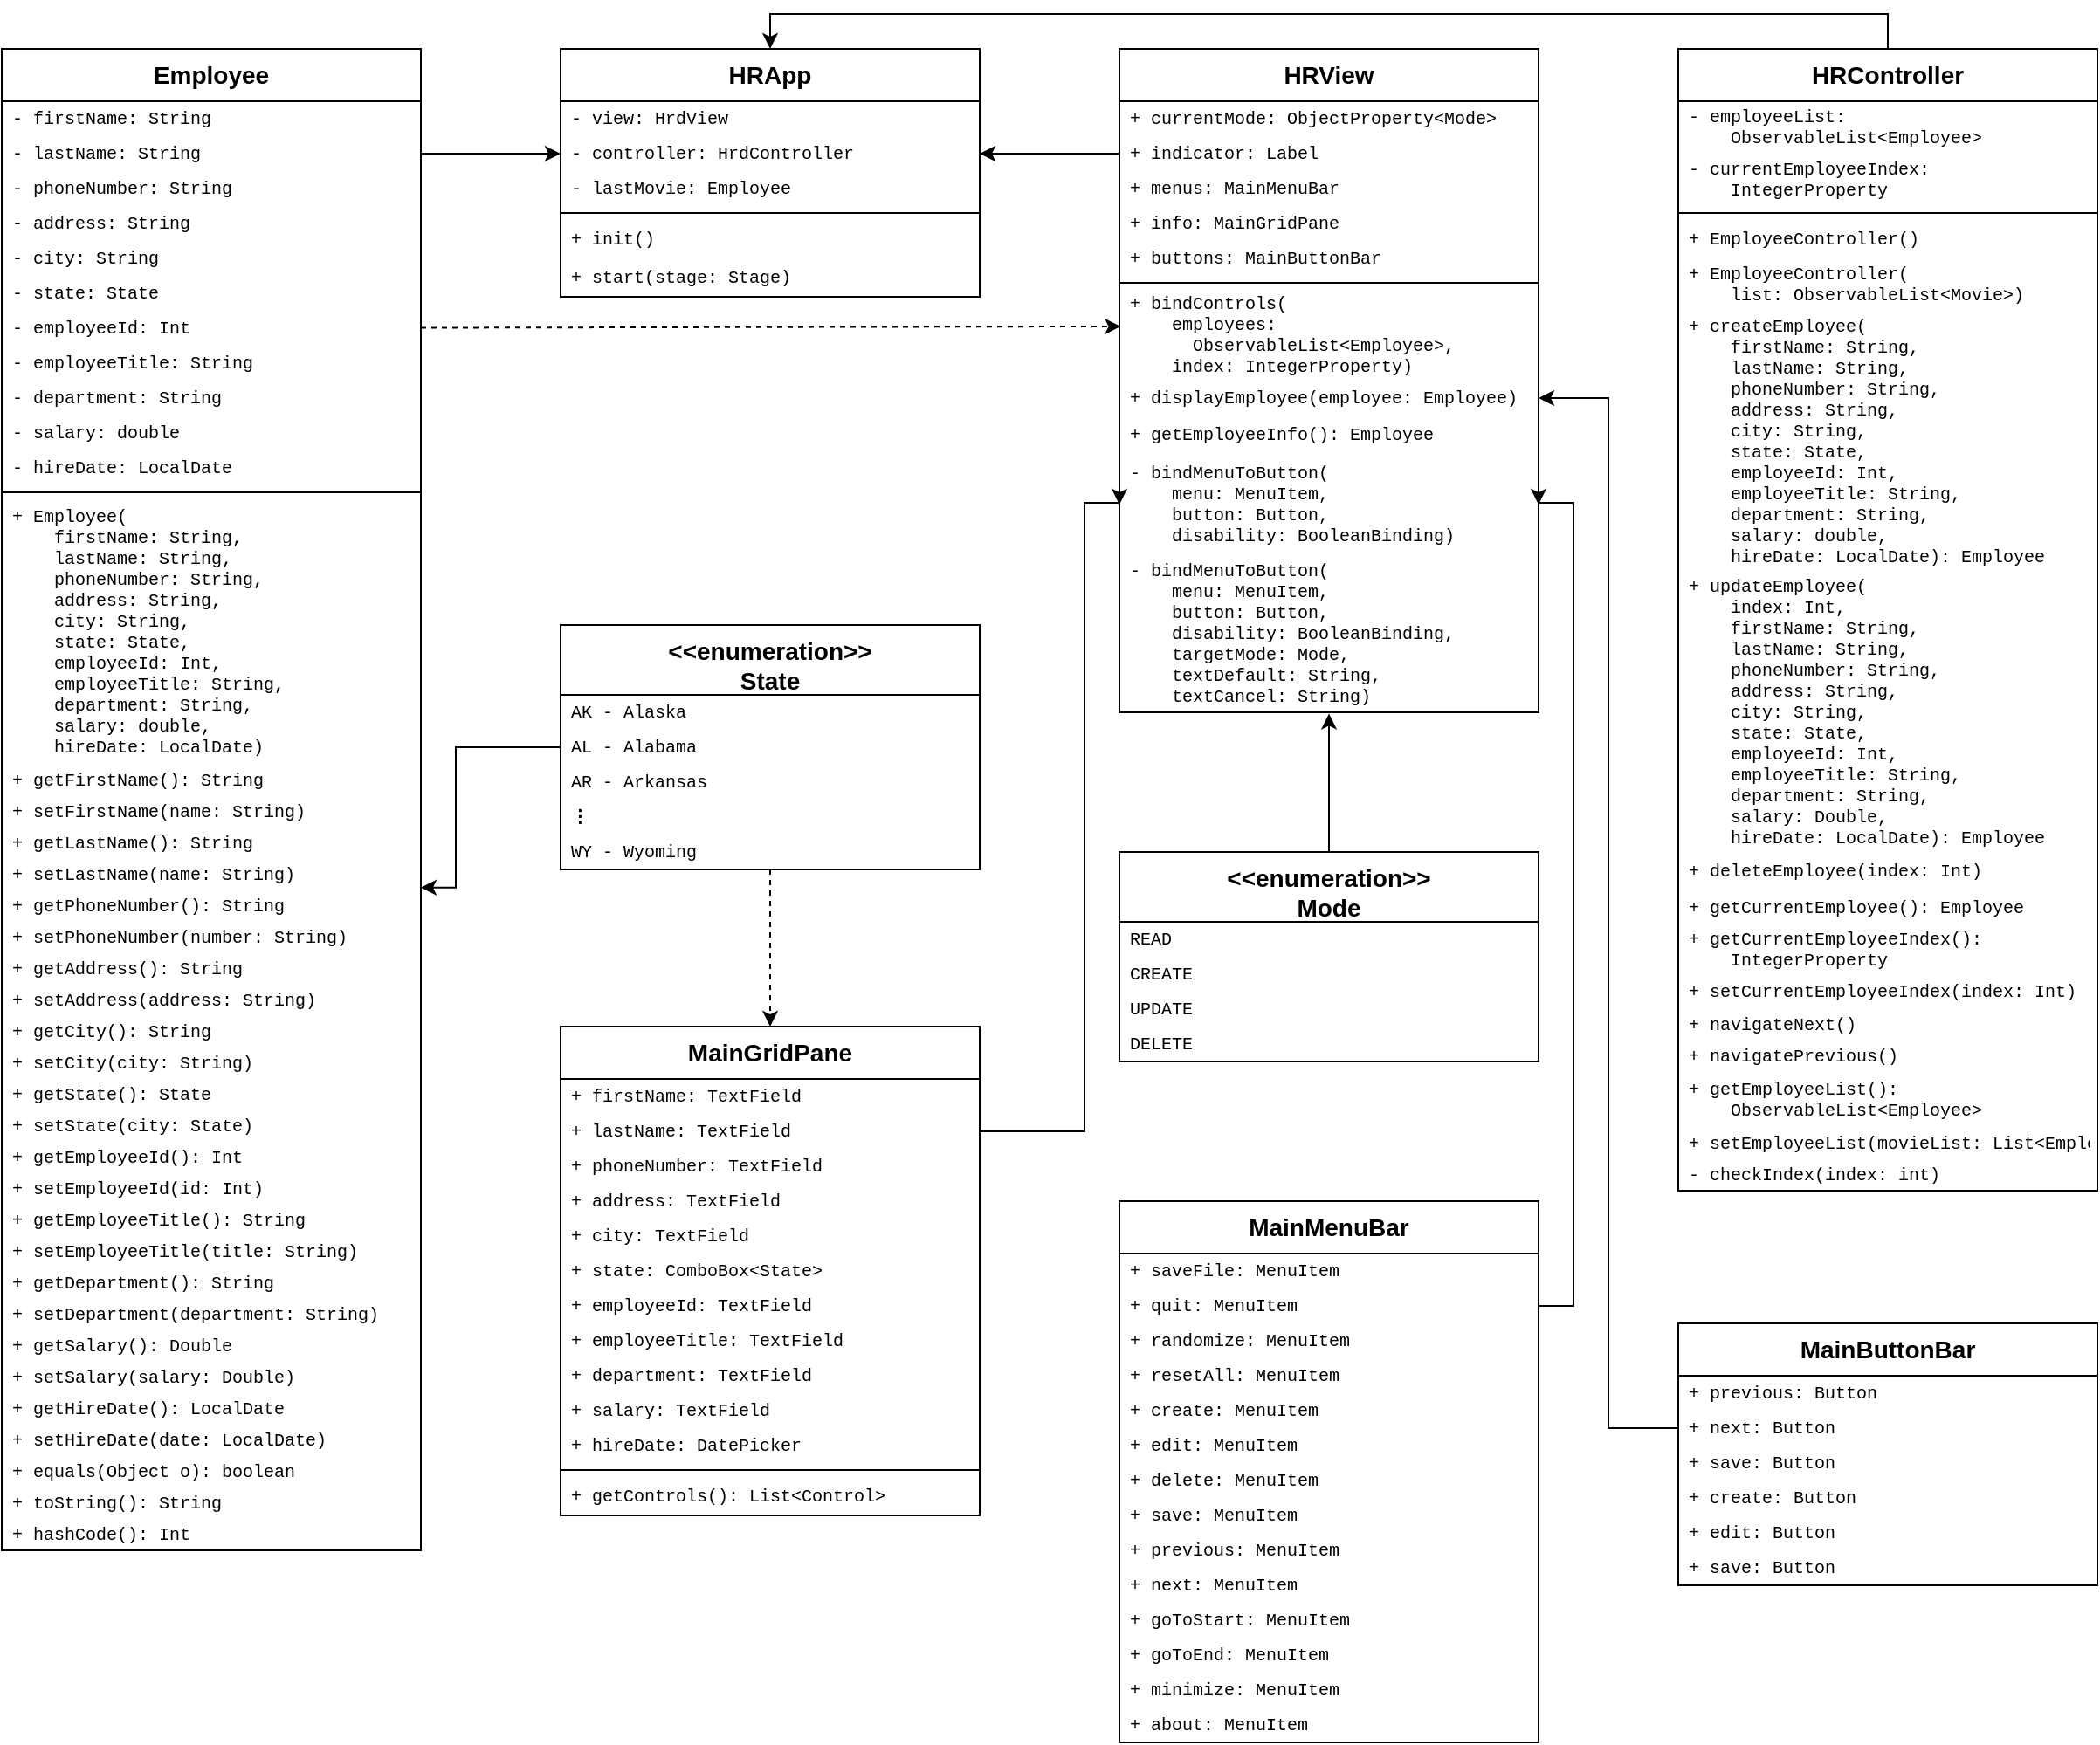 <mxfile version="24.2.5" type="device">
  <diagram id="C5RBs43oDa-KdzZeNtuy" name="Page-1">
    <mxGraphModel dx="1588" dy="2256" grid="1" gridSize="10" guides="1" tooltips="1" connect="1" arrows="1" fold="1" page="1" pageScale="1" pageWidth="1280" pageHeight="1070" math="0" shadow="0">
      <root>
        <mxCell id="WIyWlLk6GJQsqaUBKTNV-0" />
        <mxCell id="WIyWlLk6GJQsqaUBKTNV-1" parent="WIyWlLk6GJQsqaUBKTNV-0" />
        <mxCell id="oAeWeOyywlavheIQp_EQ-43" value="Employee" style="swimlane;fontStyle=1;align=center;verticalAlign=top;childLayout=stackLayout;horizontal=1;startSize=30;horizontalStack=0;resizeParent=1;resizeParentMax=0;resizeLast=0;collapsible=0;marginBottom=0;whiteSpace=wrap;html=1;fontSize=14;" parent="WIyWlLk6GJQsqaUBKTNV-1" vertex="1">
          <mxGeometry x="40" y="60" width="240" height="860" as="geometry" />
        </mxCell>
        <mxCell id="oAeWeOyywlavheIQp_EQ-44" value="- firstName: String" style="text;strokeColor=none;fillColor=none;align=left;verticalAlign=middle;spacingLeft=4;spacingRight=4;overflow=hidden;rotatable=0;points=[[0,0.5],[1,0.5]];portConstraint=eastwest;whiteSpace=wrap;html=1;fontSize=10;fontFamily=Courier New;" parent="oAeWeOyywlavheIQp_EQ-43" vertex="1">
          <mxGeometry y="30" width="240" height="20" as="geometry" />
        </mxCell>
        <mxCell id="rgos0depHT-uJ3BXyTeP-0" value="- lastName: String" style="text;strokeColor=none;fillColor=none;align=left;verticalAlign=middle;spacingLeft=4;spacingRight=4;overflow=hidden;rotatable=0;points=[[0,0.5],[1,0.5]];portConstraint=eastwest;whiteSpace=wrap;html=1;fontSize=10;fontFamily=Courier New;" parent="oAeWeOyywlavheIQp_EQ-43" vertex="1">
          <mxGeometry y="50" width="240" height="20" as="geometry" />
        </mxCell>
        <mxCell id="rgos0depHT-uJ3BXyTeP-2" value="- phoneNumber: String" style="text;strokeColor=none;fillColor=none;align=left;verticalAlign=middle;spacingLeft=4;spacingRight=4;overflow=hidden;rotatable=0;points=[[0,0.5],[1,0.5]];portConstraint=eastwest;whiteSpace=wrap;html=1;fontSize=10;fontFamily=Courier New;" parent="oAeWeOyywlavheIQp_EQ-43" vertex="1">
          <mxGeometry y="70" width="240" height="20" as="geometry" />
        </mxCell>
        <mxCell id="rgos0depHT-uJ3BXyTeP-3" value="- address: String" style="text;strokeColor=none;fillColor=none;align=left;verticalAlign=middle;spacingLeft=4;spacingRight=4;overflow=hidden;rotatable=0;points=[[0,0.5],[1,0.5]];portConstraint=eastwest;whiteSpace=wrap;html=1;fontSize=10;fontFamily=Courier New;" parent="oAeWeOyywlavheIQp_EQ-43" vertex="1">
          <mxGeometry y="90" width="240" height="20" as="geometry" />
        </mxCell>
        <mxCell id="rgos0depHT-uJ3BXyTeP-1" value="- city: String" style="text;strokeColor=none;fillColor=none;align=left;verticalAlign=middle;spacingLeft=4;spacingRight=4;overflow=hidden;rotatable=0;points=[[0,0.5],[1,0.5]];portConstraint=eastwest;whiteSpace=wrap;html=1;fontSize=10;fontFamily=Courier New;" parent="oAeWeOyywlavheIQp_EQ-43" vertex="1">
          <mxGeometry y="110" width="240" height="20" as="geometry" />
        </mxCell>
        <mxCell id="9212bw_EbjLoRZrMJDlf-0" value="- state: State" style="text;strokeColor=none;fillColor=none;align=left;verticalAlign=middle;spacingLeft=4;spacingRight=4;overflow=hidden;rotatable=0;points=[[0,0.5],[1,0.5]];portConstraint=eastwest;whiteSpace=wrap;html=1;fontSize=10;fontFamily=Courier New;" parent="oAeWeOyywlavheIQp_EQ-43" vertex="1">
          <mxGeometry y="130" width="240" height="20" as="geometry" />
        </mxCell>
        <mxCell id="9212bw_EbjLoRZrMJDlf-1" value="- employeeId: Int" style="text;strokeColor=none;fillColor=none;align=left;verticalAlign=middle;spacingLeft=4;spacingRight=4;overflow=hidden;rotatable=0;points=[[0,0.5],[1,0.5]];portConstraint=eastwest;whiteSpace=wrap;html=1;fontSize=10;fontFamily=Courier New;" parent="oAeWeOyywlavheIQp_EQ-43" vertex="1">
          <mxGeometry y="150" width="240" height="20" as="geometry" />
        </mxCell>
        <mxCell id="9212bw_EbjLoRZrMJDlf-3" value="- employeeTitle: String" style="text;strokeColor=none;fillColor=none;align=left;verticalAlign=middle;spacingLeft=4;spacingRight=4;overflow=hidden;rotatable=0;points=[[0,0.5],[1,0.5]];portConstraint=eastwest;whiteSpace=wrap;html=1;fontSize=10;fontFamily=Courier New;" parent="oAeWeOyywlavheIQp_EQ-43" vertex="1">
          <mxGeometry y="170" width="240" height="20" as="geometry" />
        </mxCell>
        <mxCell id="9212bw_EbjLoRZrMJDlf-2" value="- department: String" style="text;strokeColor=none;fillColor=none;align=left;verticalAlign=middle;spacingLeft=4;spacingRight=4;overflow=hidden;rotatable=0;points=[[0,0.5],[1,0.5]];portConstraint=eastwest;whiteSpace=wrap;html=1;fontSize=10;fontFamily=Courier New;" parent="oAeWeOyywlavheIQp_EQ-43" vertex="1">
          <mxGeometry y="190" width="240" height="20" as="geometry" />
        </mxCell>
        <mxCell id="9212bw_EbjLoRZrMJDlf-4" value="- salary: double" style="text;strokeColor=none;fillColor=none;align=left;verticalAlign=middle;spacingLeft=4;spacingRight=4;overflow=hidden;rotatable=0;points=[[0,0.5],[1,0.5]];portConstraint=eastwest;whiteSpace=wrap;html=1;fontSize=10;fontFamily=Courier New;" parent="oAeWeOyywlavheIQp_EQ-43" vertex="1">
          <mxGeometry y="210" width="240" height="20" as="geometry" />
        </mxCell>
        <mxCell id="9212bw_EbjLoRZrMJDlf-5" value="- hireDate: LocalDate" style="text;strokeColor=none;fillColor=none;align=left;verticalAlign=middle;spacingLeft=4;spacingRight=4;overflow=hidden;rotatable=0;points=[[0,0.5],[1,0.5]];portConstraint=eastwest;whiteSpace=wrap;html=1;fontSize=10;fontFamily=Courier New;" parent="oAeWeOyywlavheIQp_EQ-43" vertex="1">
          <mxGeometry y="230" width="240" height="20" as="geometry" />
        </mxCell>
        <mxCell id="oAeWeOyywlavheIQp_EQ-49" value="" style="line;strokeWidth=1;fillColor=none;align=left;verticalAlign=middle;spacingTop=-1;spacingLeft=3;spacingRight=3;rotatable=0;labelPosition=right;points=[];portConstraint=eastwest;strokeColor=inherit;fontSize=10;fontFamily=Courier New;" parent="oAeWeOyywlavheIQp_EQ-43" vertex="1">
          <mxGeometry y="250" width="240" height="8" as="geometry" />
        </mxCell>
        <mxCell id="oAeWeOyywlavheIQp_EQ-51" value="+ Employee(&lt;div&gt;&amp;nbsp; &amp;nbsp; firstName: String,&lt;/div&gt;&lt;div&gt;&amp;nbsp; &amp;nbsp; lastName: String,&lt;/div&gt;&lt;div&gt;&amp;nbsp; &amp;nbsp; phoneNumber: String,&lt;/div&gt;&lt;div&gt;&amp;nbsp; &amp;nbsp; address: String,&lt;/div&gt;&lt;div&gt;&amp;nbsp; &amp;nbsp; city: String,&lt;/div&gt;&lt;div&gt;&amp;nbsp; &amp;nbsp; state: State,&lt;/div&gt;&lt;div&gt;&amp;nbsp; &amp;nbsp; employeeId: Int,&lt;/div&gt;&lt;div&gt;&amp;nbsp; &amp;nbsp; employeeTitle: String,&lt;/div&gt;&lt;div&gt;&amp;nbsp; &amp;nbsp; department: String,&lt;/div&gt;&lt;div&gt;&amp;nbsp; &amp;nbsp; salary: double,&lt;/div&gt;&lt;div&gt;&amp;nbsp; &amp;nbsp; hireDate: LocalDate)&lt;/div&gt;" style="text;strokeColor=none;fillColor=none;align=left;verticalAlign=middle;spacingLeft=4;spacingRight=4;overflow=hidden;rotatable=0;points=[[0,0.5],[1,0.5]];portConstraint=eastwest;whiteSpace=wrap;html=1;fontSize=10;fontFamily=Courier New;" parent="oAeWeOyywlavheIQp_EQ-43" vertex="1">
          <mxGeometry y="258" width="240" height="152" as="geometry" />
        </mxCell>
        <mxCell id="bbliB93K8uDW3tGXe22l-0" value="+&amp;nbsp;getFirstName(&lt;span style=&quot;background-color: initial; font-size: 10px;&quot;&gt;): String&lt;/span&gt;" style="text;strokeColor=none;fillColor=none;align=left;verticalAlign=middle;spacingLeft=4;spacingRight=4;overflow=hidden;rotatable=0;points=[[0,0.5],[1,0.5]];portConstraint=eastwest;whiteSpace=wrap;html=1;fontSize=10;fontFamily=Courier New;" parent="oAeWeOyywlavheIQp_EQ-43" vertex="1">
          <mxGeometry y="410" width="240" height="18" as="geometry" />
        </mxCell>
        <mxCell id="oAeWeOyywlavheIQp_EQ-54" value="+&amp;nbsp;setFirstName(name: String&lt;span style=&quot;background-color: initial; font-size: 10px;&quot;&gt;)&lt;/span&gt;" style="text;strokeColor=none;fillColor=none;align=left;verticalAlign=middle;spacingLeft=4;spacingRight=4;overflow=hidden;rotatable=0;points=[[0,0.5],[1,0.5]];portConstraint=eastwest;whiteSpace=wrap;html=1;fontSize=10;fontFamily=Courier New;" parent="oAeWeOyywlavheIQp_EQ-43" vertex="1">
          <mxGeometry y="428" width="240" height="18" as="geometry" />
        </mxCell>
        <mxCell id="bbliB93K8uDW3tGXe22l-1" value="+ getLastName(&lt;span style=&quot;background-color: initial; font-size: 10px;&quot;&gt;): String&lt;/span&gt;" style="text;strokeColor=none;fillColor=none;align=left;verticalAlign=middle;spacingLeft=4;spacingRight=4;overflow=hidden;rotatable=0;points=[[0,0.5],[1,0.5]];portConstraint=eastwest;whiteSpace=wrap;html=1;fontSize=10;fontFamily=Courier New;" parent="oAeWeOyywlavheIQp_EQ-43" vertex="1">
          <mxGeometry y="446" width="240" height="18" as="geometry" />
        </mxCell>
        <mxCell id="oAeWeOyywlavheIQp_EQ-55" value="+&amp;nbsp;setLastName(name: String)" style="text;strokeColor=none;fillColor=none;align=left;verticalAlign=middle;spacingLeft=4;spacingRight=4;overflow=hidden;rotatable=0;points=[[0,0.5],[1,0.5]];portConstraint=eastwest;whiteSpace=wrap;html=1;fontSize=10;fontFamily=Courier New;" parent="oAeWeOyywlavheIQp_EQ-43" vertex="1">
          <mxGeometry y="464" width="240" height="18" as="geometry" />
        </mxCell>
        <mxCell id="bbliB93K8uDW3tGXe22l-2" value="+ getPhoneNumber(&lt;span style=&quot;background-color: initial; font-size: 10px;&quot;&gt;): String&lt;/span&gt;" style="text;strokeColor=none;fillColor=none;align=left;verticalAlign=middle;spacingLeft=4;spacingRight=4;overflow=hidden;rotatable=0;points=[[0,0.5],[1,0.5]];portConstraint=eastwest;whiteSpace=wrap;html=1;fontSize=10;fontFamily=Courier New;" parent="oAeWeOyywlavheIQp_EQ-43" vertex="1">
          <mxGeometry y="482" width="240" height="18" as="geometry" />
        </mxCell>
        <mxCell id="oAeWeOyywlavheIQp_EQ-56" value="+&amp;nbsp;setPhoneNumber(number: String)" style="text;strokeColor=none;fillColor=none;align=left;verticalAlign=middle;spacingLeft=4;spacingRight=4;overflow=hidden;rotatable=0;points=[[0,0.5],[1,0.5]];portConstraint=eastwest;whiteSpace=wrap;html=1;fontSize=10;fontFamily=Courier New;" parent="oAeWeOyywlavheIQp_EQ-43" vertex="1">
          <mxGeometry y="500" width="240" height="18" as="geometry" />
        </mxCell>
        <mxCell id="bbliB93K8uDW3tGXe22l-3" value="+&amp;nbsp;getAddress(&lt;span style=&quot;background-color: initial; font-size: 10px;&quot;&gt;): String&lt;/span&gt;" style="text;strokeColor=none;fillColor=none;align=left;verticalAlign=middle;spacingLeft=4;spacingRight=4;overflow=hidden;rotatable=0;points=[[0,0.5],[1,0.5]];portConstraint=eastwest;whiteSpace=wrap;html=1;fontSize=10;fontFamily=Courier New;" parent="oAeWeOyywlavheIQp_EQ-43" vertex="1">
          <mxGeometry y="518" width="240" height="18" as="geometry" />
        </mxCell>
        <mxCell id="rgos0depHT-uJ3BXyTeP-5" value="+&amp;nbsp;setAddress(address: String)" style="text;strokeColor=none;fillColor=none;align=left;verticalAlign=middle;spacingLeft=4;spacingRight=4;overflow=hidden;rotatable=0;points=[[0,0.5],[1,0.5]];portConstraint=eastwest;whiteSpace=wrap;html=1;fontSize=10;fontFamily=Courier New;" parent="oAeWeOyywlavheIQp_EQ-43" vertex="1">
          <mxGeometry y="536" width="240" height="18" as="geometry" />
        </mxCell>
        <mxCell id="bbliB93K8uDW3tGXe22l-4" value="+ getCity(&lt;span style=&quot;background-color: initial; font-size: 10px;&quot;&gt;): String&lt;/span&gt;" style="text;strokeColor=none;fillColor=none;align=left;verticalAlign=middle;spacingLeft=4;spacingRight=4;overflow=hidden;rotatable=0;points=[[0,0.5],[1,0.5]];portConstraint=eastwest;whiteSpace=wrap;html=1;fontSize=10;fontFamily=Courier New;" parent="oAeWeOyywlavheIQp_EQ-43" vertex="1">
          <mxGeometry y="554" width="240" height="18" as="geometry" />
        </mxCell>
        <mxCell id="rgos0depHT-uJ3BXyTeP-4" value="+&amp;nbsp;setCity(city: String)" style="text;strokeColor=none;fillColor=none;align=left;verticalAlign=middle;spacingLeft=4;spacingRight=4;overflow=hidden;rotatable=0;points=[[0,0.5],[1,0.5]];portConstraint=eastwest;whiteSpace=wrap;html=1;fontSize=10;fontFamily=Courier New;" parent="oAeWeOyywlavheIQp_EQ-43" vertex="1">
          <mxGeometry y="572" width="240" height="18" as="geometry" />
        </mxCell>
        <mxCell id="9212bw_EbjLoRZrMJDlf-6" value="+ getState(&lt;span style=&quot;background-color: initial; font-size: 10px;&quot;&gt;): State&lt;/span&gt;" style="text;strokeColor=none;fillColor=none;align=left;verticalAlign=middle;spacingLeft=4;spacingRight=4;overflow=hidden;rotatable=0;points=[[0,0.5],[1,0.5]];portConstraint=eastwest;whiteSpace=wrap;html=1;fontSize=10;fontFamily=Courier New;" parent="oAeWeOyywlavheIQp_EQ-43" vertex="1">
          <mxGeometry y="590" width="240" height="18" as="geometry" />
        </mxCell>
        <mxCell id="9212bw_EbjLoRZrMJDlf-7" value="+&amp;nbsp;setState(city: State)" style="text;strokeColor=none;fillColor=none;align=left;verticalAlign=middle;spacingLeft=4;spacingRight=4;overflow=hidden;rotatable=0;points=[[0,0.5],[1,0.5]];portConstraint=eastwest;whiteSpace=wrap;html=1;fontSize=10;fontFamily=Courier New;" parent="oAeWeOyywlavheIQp_EQ-43" vertex="1">
          <mxGeometry y="608" width="240" height="18" as="geometry" />
        </mxCell>
        <mxCell id="9212bw_EbjLoRZrMJDlf-8" value="+ getEmployeeId(&lt;span style=&quot;background-color: initial; font-size: 10px;&quot;&gt;): Int&lt;/span&gt;" style="text;strokeColor=none;fillColor=none;align=left;verticalAlign=middle;spacingLeft=4;spacingRight=4;overflow=hidden;rotatable=0;points=[[0,0.5],[1,0.5]];portConstraint=eastwest;whiteSpace=wrap;html=1;fontSize=10;fontFamily=Courier New;" parent="oAeWeOyywlavheIQp_EQ-43" vertex="1">
          <mxGeometry y="626" width="240" height="18" as="geometry" />
        </mxCell>
        <mxCell id="9212bw_EbjLoRZrMJDlf-9" value="+&amp;nbsp;setEmployeeId(id: Int)" style="text;strokeColor=none;fillColor=none;align=left;verticalAlign=middle;spacingLeft=4;spacingRight=4;overflow=hidden;rotatable=0;points=[[0,0.5],[1,0.5]];portConstraint=eastwest;whiteSpace=wrap;html=1;fontSize=10;fontFamily=Courier New;" parent="oAeWeOyywlavheIQp_EQ-43" vertex="1">
          <mxGeometry y="644" width="240" height="18" as="geometry" />
        </mxCell>
        <mxCell id="9212bw_EbjLoRZrMJDlf-10" value="+ getEmployeeTitle(&lt;span style=&quot;background-color: initial; font-size: 10px;&quot;&gt;): String&lt;/span&gt;" style="text;strokeColor=none;fillColor=none;align=left;verticalAlign=middle;spacingLeft=4;spacingRight=4;overflow=hidden;rotatable=0;points=[[0,0.5],[1,0.5]];portConstraint=eastwest;whiteSpace=wrap;html=1;fontSize=10;fontFamily=Courier New;" parent="oAeWeOyywlavheIQp_EQ-43" vertex="1">
          <mxGeometry y="662" width="240" height="18" as="geometry" />
        </mxCell>
        <mxCell id="9212bw_EbjLoRZrMJDlf-11" value="+&amp;nbsp;setEmployeeTitle(title: String)" style="text;strokeColor=none;fillColor=none;align=left;verticalAlign=middle;spacingLeft=4;spacingRight=4;overflow=hidden;rotatable=0;points=[[0,0.5],[1,0.5]];portConstraint=eastwest;whiteSpace=wrap;html=1;fontSize=10;fontFamily=Courier New;" parent="oAeWeOyywlavheIQp_EQ-43" vertex="1">
          <mxGeometry y="680" width="240" height="18" as="geometry" />
        </mxCell>
        <mxCell id="9212bw_EbjLoRZrMJDlf-12" value="+ getDepartment(&lt;span style=&quot;background-color: initial; font-size: 10px;&quot;&gt;): String&lt;/span&gt;" style="text;strokeColor=none;fillColor=none;align=left;verticalAlign=middle;spacingLeft=4;spacingRight=4;overflow=hidden;rotatable=0;points=[[0,0.5],[1,0.5]];portConstraint=eastwest;whiteSpace=wrap;html=1;fontSize=10;fontFamily=Courier New;" parent="oAeWeOyywlavheIQp_EQ-43" vertex="1">
          <mxGeometry y="698" width="240" height="18" as="geometry" />
        </mxCell>
        <mxCell id="9212bw_EbjLoRZrMJDlf-13" value="+&amp;nbsp;setDepartment(department: String)" style="text;strokeColor=none;fillColor=none;align=left;verticalAlign=middle;spacingLeft=4;spacingRight=4;overflow=hidden;rotatable=0;points=[[0,0.5],[1,0.5]];portConstraint=eastwest;whiteSpace=wrap;html=1;fontSize=10;fontFamily=Courier New;" parent="oAeWeOyywlavheIQp_EQ-43" vertex="1">
          <mxGeometry y="716" width="240" height="18" as="geometry" />
        </mxCell>
        <mxCell id="9212bw_EbjLoRZrMJDlf-14" value="+ getSalary(&lt;span style=&quot;background-color: initial; font-size: 10px;&quot;&gt;): Double&lt;/span&gt;" style="text;strokeColor=none;fillColor=none;align=left;verticalAlign=middle;spacingLeft=4;spacingRight=4;overflow=hidden;rotatable=0;points=[[0,0.5],[1,0.5]];portConstraint=eastwest;whiteSpace=wrap;html=1;fontSize=10;fontFamily=Courier New;" parent="oAeWeOyywlavheIQp_EQ-43" vertex="1">
          <mxGeometry y="734" width="240" height="18" as="geometry" />
        </mxCell>
        <mxCell id="9212bw_EbjLoRZrMJDlf-15" value="+&amp;nbsp;setSalary(salary: Double)" style="text;strokeColor=none;fillColor=none;align=left;verticalAlign=middle;spacingLeft=4;spacingRight=4;overflow=hidden;rotatable=0;points=[[0,0.5],[1,0.5]];portConstraint=eastwest;whiteSpace=wrap;html=1;fontSize=10;fontFamily=Courier New;" parent="oAeWeOyywlavheIQp_EQ-43" vertex="1">
          <mxGeometry y="752" width="240" height="18" as="geometry" />
        </mxCell>
        <mxCell id="9212bw_EbjLoRZrMJDlf-16" value="+ getHireDate(&lt;span style=&quot;background-color: initial; font-size: 10px;&quot;&gt;): LocalDate&lt;/span&gt;" style="text;strokeColor=none;fillColor=none;align=left;verticalAlign=middle;spacingLeft=4;spacingRight=4;overflow=hidden;rotatable=0;points=[[0,0.5],[1,0.5]];portConstraint=eastwest;whiteSpace=wrap;html=1;fontSize=10;fontFamily=Courier New;" parent="oAeWeOyywlavheIQp_EQ-43" vertex="1">
          <mxGeometry y="770" width="240" height="18" as="geometry" />
        </mxCell>
        <mxCell id="9212bw_EbjLoRZrMJDlf-17" value="+&amp;nbsp;setHireDate(date: LocalDate)" style="text;strokeColor=none;fillColor=none;align=left;verticalAlign=middle;spacingLeft=4;spacingRight=4;overflow=hidden;rotatable=0;points=[[0,0.5],[1,0.5]];portConstraint=eastwest;whiteSpace=wrap;html=1;fontSize=10;fontFamily=Courier New;" parent="oAeWeOyywlavheIQp_EQ-43" vertex="1">
          <mxGeometry y="788" width="240" height="18" as="geometry" />
        </mxCell>
        <mxCell id="bbliB93K8uDW3tGXe22l-5" value="+&amp;nbsp;equals(Object o&lt;span style=&quot;background-color: initial; font-size: 10px;&quot;&gt;): boolean&lt;/span&gt;" style="text;strokeColor=none;fillColor=none;align=left;verticalAlign=middle;spacingLeft=4;spacingRight=4;overflow=hidden;rotatable=0;points=[[0,0.5],[1,0.5]];portConstraint=eastwest;whiteSpace=wrap;html=1;fontSize=10;fontFamily=Courier New;" parent="oAeWeOyywlavheIQp_EQ-43" vertex="1">
          <mxGeometry y="806" width="240" height="18" as="geometry" />
        </mxCell>
        <mxCell id="oAeWeOyywlavheIQp_EQ-57" value="+&amp;nbsp;toString(&lt;span style=&quot;background-color: initial; font-size: 10px;&quot;&gt;): String&lt;/span&gt;" style="text;strokeColor=none;fillColor=none;align=left;verticalAlign=middle;spacingLeft=4;spacingRight=4;overflow=hidden;rotatable=0;points=[[0,0.5],[1,0.5]];portConstraint=eastwest;whiteSpace=wrap;html=1;fontSize=10;fontFamily=Courier New;" parent="oAeWeOyywlavheIQp_EQ-43" vertex="1">
          <mxGeometry y="824" width="240" height="18" as="geometry" />
        </mxCell>
        <mxCell id="bbliB93K8uDW3tGXe22l-6" value="+&amp;nbsp;hashCode(&lt;span style=&quot;background-color: initial; font-size: 10px;&quot;&gt;): Int&lt;/span&gt;" style="text;strokeColor=none;fillColor=none;align=left;verticalAlign=middle;spacingLeft=4;spacingRight=4;overflow=hidden;rotatable=0;points=[[0,0.5],[1,0.5]];portConstraint=eastwest;whiteSpace=wrap;html=1;fontSize=10;fontFamily=Courier New;" parent="oAeWeOyywlavheIQp_EQ-43" vertex="1">
          <mxGeometry y="842" width="240" height="18" as="geometry" />
        </mxCell>
        <mxCell id="9212bw_EbjLoRZrMJDlf-84" style="edgeStyle=orthogonalEdgeStyle;rounded=0;orthogonalLoop=1;jettySize=auto;html=1;exitX=0.5;exitY=0;exitDx=0;exitDy=0;entryX=0.5;entryY=0;entryDx=0;entryDy=0;" parent="WIyWlLk6GJQsqaUBKTNV-1" source="VrE6sZuMcQ_JEsaJTfix-0" target="OGeXfidwOHUhbuxbb3Ev-76" edge="1">
          <mxGeometry relative="1" as="geometry">
            <Array as="points">
              <mxPoint x="1120" y="40" />
              <mxPoint x="480" y="40" />
            </Array>
          </mxGeometry>
        </mxCell>
        <mxCell id="VrE6sZuMcQ_JEsaJTfix-0" value="HRController" style="swimlane;fontStyle=1;align=center;verticalAlign=top;childLayout=stackLayout;horizontal=1;startSize=30;horizontalStack=0;resizeParent=1;resizeParentMax=0;resizeLast=0;collapsible=0;marginBottom=0;whiteSpace=wrap;html=1;fontSize=14;" parent="WIyWlLk6GJQsqaUBKTNV-1" vertex="1">
          <mxGeometry x="1000" y="60" width="240" height="654" as="geometry" />
        </mxCell>
        <mxCell id="VrE6sZuMcQ_JEsaJTfix-1" value="- employeeList:&lt;div&gt;&amp;nbsp; &amp;nbsp; ObservableList&amp;lt;Employee&amp;gt;&lt;/div&gt;" style="text;strokeColor=none;fillColor=none;align=left;verticalAlign=middle;spacingLeft=4;spacingRight=4;overflow=hidden;rotatable=0;points=[[0,0.5],[1,0.5]];portConstraint=eastwest;whiteSpace=wrap;html=1;fontSize=10;fontFamily=Courier New;" parent="VrE6sZuMcQ_JEsaJTfix-0" vertex="1">
          <mxGeometry y="30" width="240" height="30" as="geometry" />
        </mxCell>
        <mxCell id="VrE6sZuMcQ_JEsaJTfix-2" value="- currentEmployeeIndex:&lt;div&gt;&amp;nbsp; &amp;nbsp; IntegerProperty&lt;/div&gt;" style="text;strokeColor=none;fillColor=none;align=left;verticalAlign=middle;spacingLeft=4;spacingRight=4;overflow=hidden;rotatable=0;points=[[0,0.5],[1,0.5]];portConstraint=eastwest;whiteSpace=wrap;html=1;fontSize=10;fontFamily=Courier New;" parent="VrE6sZuMcQ_JEsaJTfix-0" vertex="1">
          <mxGeometry y="60" width="240" height="30" as="geometry" />
        </mxCell>
        <mxCell id="VrE6sZuMcQ_JEsaJTfix-6" value="" style="line;strokeWidth=1;fillColor=none;align=left;verticalAlign=middle;spacingTop=-1;spacingLeft=3;spacingRight=3;rotatable=0;labelPosition=right;points=[];portConstraint=eastwest;strokeColor=inherit;fontFamily=Courier New;fontSize=10;" parent="VrE6sZuMcQ_JEsaJTfix-0" vertex="1">
          <mxGeometry y="90" width="240" height="8" as="geometry" />
        </mxCell>
        <mxCell id="VrE6sZuMcQ_JEsaJTfix-7" value="+ EmployeeController()" style="text;strokeColor=none;fillColor=none;align=left;verticalAlign=middle;spacingLeft=4;spacingRight=4;overflow=hidden;rotatable=0;points=[[0,0.5],[1,0.5]];portConstraint=eastwest;whiteSpace=wrap;html=1;fontSize=10;fontFamily=Courier New;" parent="VrE6sZuMcQ_JEsaJTfix-0" vertex="1">
          <mxGeometry y="98" width="240" height="22" as="geometry" />
        </mxCell>
        <mxCell id="VrE6sZuMcQ_JEsaJTfix-21" value="+ EmployeeController(&lt;div&gt;&amp;nbsp; &amp;nbsp; list: ObservableList&amp;lt;Movie&amp;gt;)&lt;/div&gt;" style="text;strokeColor=none;fillColor=none;align=left;verticalAlign=middle;spacingLeft=4;spacingRight=4;overflow=hidden;rotatable=0;points=[[0,0.5],[1,0.5]];portConstraint=eastwest;whiteSpace=wrap;html=1;fontSize=10;fontFamily=Courier New;" parent="VrE6sZuMcQ_JEsaJTfix-0" vertex="1">
          <mxGeometry y="120" width="240" height="30" as="geometry" />
        </mxCell>
        <mxCell id="VrE6sZuMcQ_JEsaJTfix-8" value="+&amp;nbsp;createEmployee(&lt;div&gt;&amp;nbsp; &amp;nbsp; firstName: String,&lt;/div&gt;&lt;div&gt;&amp;nbsp; &amp;nbsp; lastName: String,&lt;/div&gt;&lt;div&gt;&amp;nbsp; &amp;nbsp; phoneNumber: String,&lt;/div&gt;&lt;div&gt;&amp;nbsp; &amp;nbsp; address: String,&lt;/div&gt;&lt;div&gt;&amp;nbsp; &amp;nbsp; city: String,&lt;/div&gt;&lt;div&gt;&amp;nbsp; &amp;nbsp; state: State,&lt;/div&gt;&lt;div&gt;&amp;nbsp; &amp;nbsp; employeeId: Int,&lt;/div&gt;&lt;div&gt;&amp;nbsp; &amp;nbsp; employeeTitle: String,&lt;/div&gt;&lt;div&gt;&amp;nbsp; &amp;nbsp; department: String,&lt;/div&gt;&lt;div&gt;&amp;nbsp; &amp;nbsp; salary: double,&lt;/div&gt;&lt;div&gt;&amp;nbsp; &amp;nbsp; hireDate: LocalDate&lt;span style=&quot;background-color: initial; font-size: 10px;&quot;&gt;): Employee&lt;/span&gt;&lt;/div&gt;" style="text;strokeColor=none;fillColor=none;align=left;verticalAlign=middle;spacingLeft=4;spacingRight=4;overflow=hidden;rotatable=0;points=[[0,0.5],[1,0.5]];portConstraint=eastwest;whiteSpace=wrap;html=1;fontSize=10;fontFamily=Courier New;" parent="VrE6sZuMcQ_JEsaJTfix-0" vertex="1">
          <mxGeometry y="150" width="240" height="150" as="geometry" />
        </mxCell>
        <mxCell id="VrE6sZuMcQ_JEsaJTfix-22" value="+&amp;nbsp;updateEmployee(&lt;div&gt;&amp;nbsp; &amp;nbsp; index: Int,&lt;/div&gt;&lt;div&gt;&amp;nbsp; &amp;nbsp; firstName: String,&lt;/div&gt;&lt;div&gt;&amp;nbsp; &amp;nbsp; lastName: String,&lt;/div&gt;&lt;div&gt;&amp;nbsp; &amp;nbsp; phoneNumber: String,&lt;/div&gt;&lt;div&gt;&amp;nbsp; &amp;nbsp; address: String,&lt;/div&gt;&lt;div&gt;&amp;nbsp; &amp;nbsp; city: String,&lt;/div&gt;&lt;div&gt;&amp;nbsp; &amp;nbsp; state: State,&lt;/div&gt;&lt;div&gt;&amp;nbsp; &amp;nbsp; employeeId: Int,&lt;/div&gt;&lt;div&gt;&amp;nbsp; &amp;nbsp; employeeTitle: String,&lt;/div&gt;&lt;div&gt;&amp;nbsp; &amp;nbsp; department: String,&lt;/div&gt;&lt;div&gt;&amp;nbsp; &amp;nbsp; salary: Double,&lt;/div&gt;&lt;div&gt;&amp;nbsp; &amp;nbsp; hireDate: LocalDate): Employee&lt;span style=&quot;background-color: initial; font-size: 10px;&quot;&gt;&lt;br style=&quot;font-size: 10px;&quot;&gt;&lt;/span&gt;&lt;/div&gt;" style="text;strokeColor=none;fillColor=none;align=left;verticalAlign=middle;spacingLeft=4;spacingRight=4;overflow=hidden;rotatable=0;points=[[0,0.5],[1,0.5]];portConstraint=eastwest;whiteSpace=wrap;html=1;fontSize=10;fontFamily=Courier New;" parent="VrE6sZuMcQ_JEsaJTfix-0" vertex="1">
          <mxGeometry y="300" width="240" height="160" as="geometry" />
        </mxCell>
        <mxCell id="VrE6sZuMcQ_JEsaJTfix-23" value="+&amp;nbsp;deleteEmployee(index: Int&lt;span style=&quot;background-color: initial; font-size: 10px;&quot;&gt;)&lt;/span&gt;" style="text;strokeColor=none;fillColor=none;align=left;verticalAlign=middle;spacingLeft=4;spacingRight=4;overflow=hidden;rotatable=0;points=[[0,0.5],[1,0.5]];portConstraint=eastwest;whiteSpace=wrap;html=1;fontSize=10;fontFamily=Courier New;" parent="VrE6sZuMcQ_JEsaJTfix-0" vertex="1">
          <mxGeometry y="460" width="240" height="22" as="geometry" />
        </mxCell>
        <mxCell id="VrE6sZuMcQ_JEsaJTfix-24" value="+&amp;nbsp;getCurrentEmployee(&lt;span style=&quot;background-color: initial; font-size: 10px;&quot;&gt;):&amp;nbsp;&lt;/span&gt;Employee" style="text;strokeColor=none;fillColor=none;align=left;verticalAlign=middle;spacingLeft=4;spacingRight=4;overflow=hidden;rotatable=0;points=[[0,0.5],[1,0.5]];portConstraint=eastwest;whiteSpace=wrap;html=1;fontSize=10;fontFamily=Courier New;" parent="VrE6sZuMcQ_JEsaJTfix-0" vertex="1">
          <mxGeometry y="482" width="240" height="20" as="geometry" />
        </mxCell>
        <mxCell id="VrE6sZuMcQ_JEsaJTfix-25" value="+ getCurrentEmployeeIndex(&lt;span style=&quot;background-color: initial; font-size: 10px;&quot;&gt;):&lt;/span&gt;&lt;div&gt;&lt;span style=&quot;background-color: initial; font-size: 10px;&quot;&gt;&amp;nbsp; &amp;nbsp; IntegerProperty&lt;/span&gt;&lt;/div&gt;" style="text;strokeColor=none;fillColor=none;align=left;verticalAlign=middle;spacingLeft=4;spacingRight=4;overflow=hidden;rotatable=0;points=[[0,0.5],[1,0.5]];portConstraint=eastwest;whiteSpace=wrap;html=1;fontSize=10;fontFamily=Courier New;" parent="VrE6sZuMcQ_JEsaJTfix-0" vertex="1">
          <mxGeometry y="502" width="240" height="28" as="geometry" />
        </mxCell>
        <mxCell id="OGeXfidwOHUhbuxbb3Ev-0" value="+ setCurrentEmployeeIndex(index: Int&lt;span style=&quot;background-color: initial; font-size: 10px;&quot;&gt;)&lt;/span&gt;" style="text;strokeColor=none;fillColor=none;align=left;verticalAlign=middle;spacingLeft=4;spacingRight=4;overflow=hidden;rotatable=0;points=[[0,0.5],[1,0.5]];portConstraint=eastwest;whiteSpace=wrap;html=1;fontSize=10;fontFamily=Courier New;" parent="VrE6sZuMcQ_JEsaJTfix-0" vertex="1">
          <mxGeometry y="530" width="240" height="20" as="geometry" />
        </mxCell>
        <mxCell id="VrE6sZuMcQ_JEsaJTfix-26" value="+&amp;nbsp;navigateNext()" style="text;strokeColor=none;fillColor=none;align=left;verticalAlign=middle;spacingLeft=4;spacingRight=4;overflow=hidden;rotatable=0;points=[[0,0.5],[1,0.5]];portConstraint=eastwest;whiteSpace=wrap;html=1;fontSize=10;fontFamily=Courier New;" parent="VrE6sZuMcQ_JEsaJTfix-0" vertex="1">
          <mxGeometry y="550" width="240" height="18" as="geometry" />
        </mxCell>
        <mxCell id="VrE6sZuMcQ_JEsaJTfix-27" value="+&amp;nbsp;navigatePrevious()" style="text;strokeColor=none;fillColor=none;align=left;verticalAlign=middle;spacingLeft=4;spacingRight=4;overflow=hidden;rotatable=0;points=[[0,0.5],[1,0.5]];portConstraint=eastwest;whiteSpace=wrap;html=1;fontSize=10;fontFamily=Courier New;" parent="VrE6sZuMcQ_JEsaJTfix-0" vertex="1">
          <mxGeometry y="568" width="240" height="18" as="geometry" />
        </mxCell>
        <mxCell id="VrE6sZuMcQ_JEsaJTfix-19" value="+&amp;nbsp;getEmployeeList&lt;span style=&quot;background-color: initial; font-size: 10px;&quot;&gt;(&lt;/span&gt;):&lt;div&gt;&amp;nbsp; &amp;nbsp; ObservableList&amp;lt;Employee&lt;span style=&quot;background-color: initial; font-size: 10px;&quot;&gt;&amp;gt;&lt;/span&gt;&lt;/div&gt;" style="text;strokeColor=none;fillColor=none;align=left;verticalAlign=middle;spacingLeft=4;spacingRight=4;overflow=hidden;rotatable=0;points=[[0,0.5],[1,0.5]];portConstraint=eastwest;whiteSpace=wrap;html=1;fontSize=10;fontFamily=Courier New;" parent="VrE6sZuMcQ_JEsaJTfix-0" vertex="1">
          <mxGeometry y="586" width="240" height="32" as="geometry" />
        </mxCell>
        <mxCell id="OGeXfidwOHUhbuxbb3Ev-1" value="+&amp;nbsp;setEmployeeList(movieList:&amp;nbsp;List&amp;lt;Employee&amp;gt;&lt;span style=&quot;background-color: initial; font-size: 10px;&quot;&gt;)&lt;/span&gt;" style="text;strokeColor=none;fillColor=none;align=left;verticalAlign=middle;spacingLeft=4;spacingRight=4;overflow=hidden;rotatable=0;points=[[0,0.5],[1,0.5]];portConstraint=eastwest;whiteSpace=wrap;html=1;fontSize=10;fontFamily=Courier New;" parent="VrE6sZuMcQ_JEsaJTfix-0" vertex="1">
          <mxGeometry y="618" width="240" height="18" as="geometry" />
        </mxCell>
        <mxCell id="9212bw_EbjLoRZrMJDlf-26" value="- checkIndex(index: int)" style="text;strokeColor=none;fillColor=none;align=left;verticalAlign=middle;spacingLeft=4;spacingRight=4;overflow=hidden;rotatable=0;points=[[0,0.5],[1,0.5]];portConstraint=eastwest;whiteSpace=wrap;html=1;fontSize=10;fontFamily=Courier New;" parent="VrE6sZuMcQ_JEsaJTfix-0" vertex="1">
          <mxGeometry y="636" width="240" height="18" as="geometry" />
        </mxCell>
        <mxCell id="VrE6sZuMcQ_JEsaJTfix-29" value="HRView" style="swimlane;fontStyle=1;align=center;verticalAlign=top;childLayout=stackLayout;horizontal=1;startSize=30;horizontalStack=0;resizeParent=1;resizeParentMax=0;resizeLast=0;collapsible=0;marginBottom=0;whiteSpace=wrap;html=1;fontSize=14;" parent="WIyWlLk6GJQsqaUBKTNV-1" vertex="1">
          <mxGeometry x="680" y="60" width="240" height="380" as="geometry" />
        </mxCell>
        <mxCell id="wpwI0OQQhqt3DgpPFKmT-0" value="+ currentMode: ObjectProperty&amp;lt;Mode&amp;gt;" style="text;strokeColor=none;fillColor=none;align=left;verticalAlign=middle;spacingLeft=4;spacingRight=4;overflow=hidden;rotatable=0;points=[[0,0.5],[1,0.5]];portConstraint=eastwest;whiteSpace=wrap;html=1;fontSize=10;fontFamily=Courier New;" parent="VrE6sZuMcQ_JEsaJTfix-29" vertex="1">
          <mxGeometry y="30" width="240" height="20" as="geometry" />
        </mxCell>
        <mxCell id="VrE6sZuMcQ_JEsaJTfix-30" value="+ indicator: Label" style="text;strokeColor=none;fillColor=none;align=left;verticalAlign=middle;spacingLeft=4;spacingRight=4;overflow=hidden;rotatable=0;points=[[0,0.5],[1,0.5]];portConstraint=eastwest;whiteSpace=wrap;html=1;fontSize=10;fontFamily=Courier New;" parent="VrE6sZuMcQ_JEsaJTfix-29" vertex="1">
          <mxGeometry y="50" width="240" height="20" as="geometry" />
        </mxCell>
        <mxCell id="OGeXfidwOHUhbuxbb3Ev-73" value="+ menus: MainMenuBar" style="text;strokeColor=none;fillColor=none;align=left;verticalAlign=middle;spacingLeft=4;spacingRight=4;overflow=hidden;rotatable=0;points=[[0,0.5],[1,0.5]];portConstraint=eastwest;whiteSpace=wrap;html=1;fontSize=10;fontFamily=Courier New;" parent="VrE6sZuMcQ_JEsaJTfix-29" vertex="1">
          <mxGeometry y="70" width="240" height="20" as="geometry" />
        </mxCell>
        <mxCell id="OGeXfidwOHUhbuxbb3Ev-74" value="+ info: MainGridPane" style="text;strokeColor=none;fillColor=none;align=left;verticalAlign=middle;spacingLeft=4;spacingRight=4;overflow=hidden;rotatable=0;points=[[0,0.5],[1,0.5]];portConstraint=eastwest;whiteSpace=wrap;html=1;fontSize=10;fontFamily=Courier New;" parent="VrE6sZuMcQ_JEsaJTfix-29" vertex="1">
          <mxGeometry y="90" width="240" height="20" as="geometry" />
        </mxCell>
        <mxCell id="OGeXfidwOHUhbuxbb3Ev-75" value="+ buttons: MainButtonBar" style="text;strokeColor=none;fillColor=none;align=left;verticalAlign=middle;spacingLeft=4;spacingRight=4;overflow=hidden;rotatable=0;points=[[0,0.5],[1,0.5]];portConstraint=eastwest;whiteSpace=wrap;html=1;fontSize=10;fontFamily=Courier New;" parent="VrE6sZuMcQ_JEsaJTfix-29" vertex="1">
          <mxGeometry y="110" width="240" height="20" as="geometry" />
        </mxCell>
        <mxCell id="VrE6sZuMcQ_JEsaJTfix-32" value="" style="line;strokeWidth=1;fillColor=none;align=left;verticalAlign=middle;spacingTop=-1;spacingLeft=3;spacingRight=3;rotatable=0;labelPosition=right;points=[];portConstraint=eastwest;strokeColor=inherit;fontSize=10;fontFamily=Courier New;" parent="VrE6sZuMcQ_JEsaJTfix-29" vertex="1">
          <mxGeometry y="130" width="240" height="8" as="geometry" />
        </mxCell>
        <mxCell id="VrE6sZuMcQ_JEsaJTfix-33" value="+&amp;nbsp;bindControls(&lt;div&gt;&amp;nbsp; &amp;nbsp; employees:&lt;/div&gt;&lt;div&gt;&amp;nbsp; &amp;nbsp; &amp;nbsp; ObservableList&amp;lt;Employee&amp;gt;,&lt;/div&gt;&lt;div&gt;&amp;nbsp; &amp;nbsp; index: IntegerProperty)&lt;/div&gt;" style="text;strokeColor=none;fillColor=none;align=left;verticalAlign=middle;spacingLeft=4;spacingRight=4;overflow=hidden;rotatable=0;points=[[0,0.5],[1,0.5]];portConstraint=eastwest;whiteSpace=wrap;html=1;fontSize=10;fontFamily=Courier New;" parent="VrE6sZuMcQ_JEsaJTfix-29" vertex="1">
          <mxGeometry y="138" width="240" height="52" as="geometry" />
        </mxCell>
        <mxCell id="VrE6sZuMcQ_JEsaJTfix-34" value="+&amp;nbsp;displayEmployee(employee: Employee)" style="text;strokeColor=none;fillColor=none;align=left;verticalAlign=middle;spacingLeft=4;spacingRight=4;overflow=hidden;rotatable=0;points=[[0,0.5],[1,0.5]];portConstraint=eastwest;whiteSpace=wrap;html=1;fontSize=10;fontFamily=Courier New;" parent="VrE6sZuMcQ_JEsaJTfix-29" vertex="1">
          <mxGeometry y="190" width="240" height="20" as="geometry" />
        </mxCell>
        <mxCell id="VrE6sZuMcQ_JEsaJTfix-37" value="+&amp;nbsp;getEmployeeInfo(&lt;span style=&quot;background-color: initial; font-size: 10px;&quot;&gt;): Employee&lt;/span&gt;" style="text;strokeColor=none;fillColor=none;align=left;verticalAlign=middle;spacingLeft=4;spacingRight=4;overflow=hidden;rotatable=0;points=[[0,0.5],[1,0.5]];portConstraint=eastwest;whiteSpace=wrap;html=1;fontSize=10;fontFamily=Courier New;" parent="VrE6sZuMcQ_JEsaJTfix-29" vertex="1">
          <mxGeometry y="210" width="240" height="22" as="geometry" />
        </mxCell>
        <mxCell id="9212bw_EbjLoRZrMJDlf-27" value="- bindMenuToButton(&lt;div&gt;&amp;nbsp; &amp;nbsp; menu: MenuItem,&lt;/div&gt;&lt;div&gt;&amp;nbsp; &amp;nbsp; button: Button,&lt;/div&gt;&lt;div&gt;&amp;nbsp; &amp;nbsp; disability: BooleanBinding)&lt;/div&gt;" style="text;strokeColor=none;fillColor=none;align=left;verticalAlign=middle;spacingLeft=4;spacingRight=4;overflow=hidden;rotatable=0;points=[[0,0.5],[1,0.5]];portConstraint=eastwest;whiteSpace=wrap;html=1;fontSize=10;fontFamily=Courier New;" parent="VrE6sZuMcQ_JEsaJTfix-29" vertex="1">
          <mxGeometry y="232" width="240" height="58" as="geometry" />
        </mxCell>
        <mxCell id="9212bw_EbjLoRZrMJDlf-28" value="- bindMenuToButton(&lt;div&gt;&amp;nbsp; &amp;nbsp; menu: MenuItem,&lt;/div&gt;&lt;div&gt;&amp;nbsp; &amp;nbsp; button: Button,&lt;/div&gt;&lt;div&gt;&amp;nbsp; &amp;nbsp; disability: BooleanBinding,&lt;/div&gt;&lt;div&gt;&amp;nbsp; &amp;nbsp; targetMode: Mode,&lt;/div&gt;&lt;div&gt;&amp;nbsp; &amp;nbsp; textDefault: String,&lt;/div&gt;&lt;div&gt;&amp;nbsp; &amp;nbsp; textCancel: String)&lt;/div&gt;" style="text;strokeColor=none;fillColor=none;align=left;verticalAlign=middle;spacingLeft=4;spacingRight=4;overflow=hidden;rotatable=0;points=[[0,0.5],[1,0.5]];portConstraint=eastwest;whiteSpace=wrap;html=1;fontSize=10;fontFamily=Courier New;" parent="VrE6sZuMcQ_JEsaJTfix-29" vertex="1">
          <mxGeometry y="290" width="240" height="90" as="geometry" />
        </mxCell>
        <mxCell id="OGeXfidwOHUhbuxbb3Ev-10" value="MainButtonBar" style="swimlane;fontStyle=1;align=center;verticalAlign=top;childLayout=stackLayout;horizontal=1;startSize=30;horizontalStack=0;resizeParent=1;resizeParentMax=0;resizeLast=0;collapsible=0;marginBottom=0;whiteSpace=wrap;html=1;fontSize=14;" parent="WIyWlLk6GJQsqaUBKTNV-1" vertex="1">
          <mxGeometry x="1000" y="790" width="240" height="150" as="geometry" />
        </mxCell>
        <mxCell id="OGeXfidwOHUhbuxbb3Ev-11" value="+ previous: Button" style="text;strokeColor=none;fillColor=none;align=left;verticalAlign=middle;spacingLeft=4;spacingRight=4;overflow=hidden;rotatable=0;points=[[0,0.5],[1,0.5]];portConstraint=eastwest;whiteSpace=wrap;html=1;fontSize=10;fontFamily=Courier New;" parent="OGeXfidwOHUhbuxbb3Ev-10" vertex="1">
          <mxGeometry y="30" width="240" height="20" as="geometry" />
        </mxCell>
        <mxCell id="OGeXfidwOHUhbuxbb3Ev-18" value="+ next: Button" style="text;strokeColor=none;fillColor=none;align=left;verticalAlign=middle;spacingLeft=4;spacingRight=4;overflow=hidden;rotatable=0;points=[[0,0.5],[1,0.5]];portConstraint=eastwest;whiteSpace=wrap;html=1;fontSize=10;fontFamily=Courier New;" parent="OGeXfidwOHUhbuxbb3Ev-10" vertex="1">
          <mxGeometry y="50" width="240" height="20" as="geometry" />
        </mxCell>
        <mxCell id="OGeXfidwOHUhbuxbb3Ev-19" value="+ save: Button" style="text;strokeColor=none;fillColor=none;align=left;verticalAlign=middle;spacingLeft=4;spacingRight=4;overflow=hidden;rotatable=0;points=[[0,0.5],[1,0.5]];portConstraint=eastwest;whiteSpace=wrap;html=1;fontSize=10;fontFamily=Courier New;" parent="OGeXfidwOHUhbuxbb3Ev-10" vertex="1">
          <mxGeometry y="70" width="240" height="20" as="geometry" />
        </mxCell>
        <mxCell id="OGeXfidwOHUhbuxbb3Ev-20" value="+ create: Button" style="text;strokeColor=none;fillColor=none;align=left;verticalAlign=middle;spacingLeft=4;spacingRight=4;overflow=hidden;rotatable=0;points=[[0,0.5],[1,0.5]];portConstraint=eastwest;whiteSpace=wrap;html=1;fontSize=10;fontFamily=Courier New;" parent="OGeXfidwOHUhbuxbb3Ev-10" vertex="1">
          <mxGeometry y="90" width="240" height="20" as="geometry" />
        </mxCell>
        <mxCell id="OGeXfidwOHUhbuxbb3Ev-21" value="+ edit: Button" style="text;strokeColor=none;fillColor=none;align=left;verticalAlign=middle;spacingLeft=4;spacingRight=4;overflow=hidden;rotatable=0;points=[[0,0.5],[1,0.5]];portConstraint=eastwest;whiteSpace=wrap;html=1;fontSize=10;fontFamily=Courier New;" parent="OGeXfidwOHUhbuxbb3Ev-10" vertex="1">
          <mxGeometry y="110" width="240" height="20" as="geometry" />
        </mxCell>
        <mxCell id="OGeXfidwOHUhbuxbb3Ev-22" value="+ save: Button" style="text;strokeColor=none;fillColor=none;align=left;verticalAlign=middle;spacingLeft=4;spacingRight=4;overflow=hidden;rotatable=0;points=[[0,0.5],[1,0.5]];portConstraint=eastwest;whiteSpace=wrap;html=1;fontSize=10;fontFamily=Courier New;" parent="OGeXfidwOHUhbuxbb3Ev-10" vertex="1">
          <mxGeometry y="130" width="240" height="20" as="geometry" />
        </mxCell>
        <mxCell id="OGeXfidwOHUhbuxbb3Ev-30" value="MainGridPane" style="swimlane;fontStyle=1;align=center;verticalAlign=top;childLayout=stackLayout;horizontal=1;startSize=30;horizontalStack=0;resizeParent=1;resizeParentMax=0;resizeLast=0;collapsible=0;marginBottom=0;whiteSpace=wrap;html=1;fontSize=14;" parent="WIyWlLk6GJQsqaUBKTNV-1" vertex="1">
          <mxGeometry x="360" y="620" width="240" height="280" as="geometry" />
        </mxCell>
        <mxCell id="9212bw_EbjLoRZrMJDlf-30" value="+ firstName: TextField" style="text;strokeColor=none;fillColor=none;align=left;verticalAlign=middle;spacingLeft=4;spacingRight=4;overflow=hidden;rotatable=0;points=[[0,0.5],[1,0.5]];portConstraint=eastwest;whiteSpace=wrap;html=1;fontSize=10;fontFamily=Courier New;" parent="OGeXfidwOHUhbuxbb3Ev-30" vertex="1">
          <mxGeometry y="30" width="240" height="20" as="geometry" />
        </mxCell>
        <mxCell id="9212bw_EbjLoRZrMJDlf-31" value="+ lastName: TextField" style="text;strokeColor=none;fillColor=none;align=left;verticalAlign=middle;spacingLeft=4;spacingRight=4;overflow=hidden;rotatable=0;points=[[0,0.5],[1,0.5]];portConstraint=eastwest;whiteSpace=wrap;html=1;fontSize=10;fontFamily=Courier New;" parent="OGeXfidwOHUhbuxbb3Ev-30" vertex="1">
          <mxGeometry y="50" width="240" height="20" as="geometry" />
        </mxCell>
        <mxCell id="9212bw_EbjLoRZrMJDlf-32" value="+ phoneNumber: TextField" style="text;strokeColor=none;fillColor=none;align=left;verticalAlign=middle;spacingLeft=4;spacingRight=4;overflow=hidden;rotatable=0;points=[[0,0.5],[1,0.5]];portConstraint=eastwest;whiteSpace=wrap;html=1;fontSize=10;fontFamily=Courier New;" parent="OGeXfidwOHUhbuxbb3Ev-30" vertex="1">
          <mxGeometry y="70" width="240" height="20" as="geometry" />
        </mxCell>
        <mxCell id="9212bw_EbjLoRZrMJDlf-33" value="+ address: TextField" style="text;strokeColor=none;fillColor=none;align=left;verticalAlign=middle;spacingLeft=4;spacingRight=4;overflow=hidden;rotatable=0;points=[[0,0.5],[1,0.5]];portConstraint=eastwest;whiteSpace=wrap;html=1;fontSize=10;fontFamily=Courier New;" parent="OGeXfidwOHUhbuxbb3Ev-30" vertex="1">
          <mxGeometry y="90" width="240" height="20" as="geometry" />
        </mxCell>
        <mxCell id="9212bw_EbjLoRZrMJDlf-34" value="+ city: TextField" style="text;strokeColor=none;fillColor=none;align=left;verticalAlign=middle;spacingLeft=4;spacingRight=4;overflow=hidden;rotatable=0;points=[[0,0.5],[1,0.5]];portConstraint=eastwest;whiteSpace=wrap;html=1;fontSize=10;fontFamily=Courier New;" parent="OGeXfidwOHUhbuxbb3Ev-30" vertex="1">
          <mxGeometry y="110" width="240" height="20" as="geometry" />
        </mxCell>
        <mxCell id="9212bw_EbjLoRZrMJDlf-35" value="+ state: ComboBox&amp;lt;State&amp;gt;" style="text;strokeColor=none;fillColor=none;align=left;verticalAlign=middle;spacingLeft=4;spacingRight=4;overflow=hidden;rotatable=0;points=[[0,0.5],[1,0.5]];portConstraint=eastwest;whiteSpace=wrap;html=1;fontSize=10;fontFamily=Courier New;" parent="OGeXfidwOHUhbuxbb3Ev-30" vertex="1">
          <mxGeometry y="130" width="240" height="20" as="geometry" />
        </mxCell>
        <mxCell id="9212bw_EbjLoRZrMJDlf-36" value="+ employeeId: TextField" style="text;strokeColor=none;fillColor=none;align=left;verticalAlign=middle;spacingLeft=4;spacingRight=4;overflow=hidden;rotatable=0;points=[[0,0.5],[1,0.5]];portConstraint=eastwest;whiteSpace=wrap;html=1;fontSize=10;fontFamily=Courier New;" parent="OGeXfidwOHUhbuxbb3Ev-30" vertex="1">
          <mxGeometry y="150" width="240" height="20" as="geometry" />
        </mxCell>
        <mxCell id="9212bw_EbjLoRZrMJDlf-37" value="+ employeeTitle: TextField" style="text;strokeColor=none;fillColor=none;align=left;verticalAlign=middle;spacingLeft=4;spacingRight=4;overflow=hidden;rotatable=0;points=[[0,0.5],[1,0.5]];portConstraint=eastwest;whiteSpace=wrap;html=1;fontSize=10;fontFamily=Courier New;" parent="OGeXfidwOHUhbuxbb3Ev-30" vertex="1">
          <mxGeometry y="170" width="240" height="20" as="geometry" />
        </mxCell>
        <mxCell id="9212bw_EbjLoRZrMJDlf-38" value="+ department: TextField" style="text;strokeColor=none;fillColor=none;align=left;verticalAlign=middle;spacingLeft=4;spacingRight=4;overflow=hidden;rotatable=0;points=[[0,0.5],[1,0.5]];portConstraint=eastwest;whiteSpace=wrap;html=1;fontSize=10;fontFamily=Courier New;" parent="OGeXfidwOHUhbuxbb3Ev-30" vertex="1">
          <mxGeometry y="190" width="240" height="20" as="geometry" />
        </mxCell>
        <mxCell id="9212bw_EbjLoRZrMJDlf-39" value="+ salary: TextField" style="text;strokeColor=none;fillColor=none;align=left;verticalAlign=middle;spacingLeft=4;spacingRight=4;overflow=hidden;rotatable=0;points=[[0,0.5],[1,0.5]];portConstraint=eastwest;whiteSpace=wrap;html=1;fontSize=10;fontFamily=Courier New;" parent="OGeXfidwOHUhbuxbb3Ev-30" vertex="1">
          <mxGeometry y="210" width="240" height="20" as="geometry" />
        </mxCell>
        <mxCell id="9212bw_EbjLoRZrMJDlf-40" value="+ hireDate: DatePicker" style="text;strokeColor=none;fillColor=none;align=left;verticalAlign=middle;spacingLeft=4;spacingRight=4;overflow=hidden;rotatable=0;points=[[0,0.5],[1,0.5]];portConstraint=eastwest;whiteSpace=wrap;html=1;fontSize=10;fontFamily=Courier New;" parent="OGeXfidwOHUhbuxbb3Ev-30" vertex="1">
          <mxGeometry y="230" width="240" height="20" as="geometry" />
        </mxCell>
        <mxCell id="OGeXfidwOHUhbuxbb3Ev-33" value="" style="line;strokeWidth=1;fillColor=none;align=left;verticalAlign=middle;spacingTop=-1;spacingLeft=3;spacingRight=3;rotatable=0;labelPosition=right;points=[];portConstraint=eastwest;strokeColor=inherit;fontSize=10;fontFamily=Courier New;" parent="OGeXfidwOHUhbuxbb3Ev-30" vertex="1">
          <mxGeometry y="250" width="240" height="8" as="geometry" />
        </mxCell>
        <mxCell id="OGeXfidwOHUhbuxbb3Ev-34" value="+&amp;nbsp;getControls(): List&amp;lt;Control&amp;gt;" style="text;strokeColor=none;fillColor=none;align=left;verticalAlign=middle;spacingLeft=4;spacingRight=4;overflow=hidden;rotatable=0;points=[[0,0.5],[1,0.5]];portConstraint=eastwest;whiteSpace=wrap;html=1;fontSize=10;fontFamily=Courier New;" parent="OGeXfidwOHUhbuxbb3Ev-30" vertex="1">
          <mxGeometry y="258" width="240" height="22" as="geometry" />
        </mxCell>
        <mxCell id="OGeXfidwOHUhbuxbb3Ev-52" value="MainMenuBar" style="swimlane;fontStyle=1;align=center;verticalAlign=top;childLayout=stackLayout;horizontal=1;startSize=30;horizontalStack=0;resizeParent=1;resizeParentMax=0;resizeLast=0;collapsible=0;marginBottom=0;whiteSpace=wrap;html=1;fontSize=14;" parent="WIyWlLk6GJQsqaUBKTNV-1" vertex="1">
          <mxGeometry x="680" y="720" width="240" height="310" as="geometry" />
        </mxCell>
        <mxCell id="OGeXfidwOHUhbuxbb3Ev-53" value="+ saveFile: MenuItem" style="text;strokeColor=none;fillColor=none;align=left;verticalAlign=middle;spacingLeft=4;spacingRight=4;overflow=hidden;rotatable=0;points=[[0,0.5],[1,0.5]];portConstraint=eastwest;whiteSpace=wrap;html=1;fontSize=10;fontFamily=Courier New;" parent="OGeXfidwOHUhbuxbb3Ev-52" vertex="1">
          <mxGeometry y="30" width="240" height="20" as="geometry" />
        </mxCell>
        <mxCell id="OGeXfidwOHUhbuxbb3Ev-61" value="+ quit: MenuItem" style="text;strokeColor=none;fillColor=none;align=left;verticalAlign=middle;spacingLeft=4;spacingRight=4;overflow=hidden;rotatable=0;points=[[0,0.5],[1,0.5]];portConstraint=eastwest;whiteSpace=wrap;html=1;fontSize=10;fontFamily=Courier New;" parent="OGeXfidwOHUhbuxbb3Ev-52" vertex="1">
          <mxGeometry y="50" width="240" height="20" as="geometry" />
        </mxCell>
        <mxCell id="9212bw_EbjLoRZrMJDlf-41" value="+ randomize: MenuItem" style="text;strokeColor=none;fillColor=none;align=left;verticalAlign=middle;spacingLeft=4;spacingRight=4;overflow=hidden;rotatable=0;points=[[0,0.5],[1,0.5]];portConstraint=eastwest;whiteSpace=wrap;html=1;fontSize=10;fontFamily=Courier New;" parent="OGeXfidwOHUhbuxbb3Ev-52" vertex="1">
          <mxGeometry y="70" width="240" height="20" as="geometry" />
        </mxCell>
        <mxCell id="OGeXfidwOHUhbuxbb3Ev-62" value="+ resetAll: MenuItem" style="text;strokeColor=none;fillColor=none;align=left;verticalAlign=middle;spacingLeft=4;spacingRight=4;overflow=hidden;rotatable=0;points=[[0,0.5],[1,0.5]];portConstraint=eastwest;whiteSpace=wrap;html=1;fontSize=10;fontFamily=Courier New;" parent="OGeXfidwOHUhbuxbb3Ev-52" vertex="1">
          <mxGeometry y="90" width="240" height="20" as="geometry" />
        </mxCell>
        <mxCell id="OGeXfidwOHUhbuxbb3Ev-63" value="+ create: MenuItem" style="text;strokeColor=none;fillColor=none;align=left;verticalAlign=middle;spacingLeft=4;spacingRight=4;overflow=hidden;rotatable=0;points=[[0,0.5],[1,0.5]];portConstraint=eastwest;whiteSpace=wrap;html=1;fontSize=10;fontFamily=Courier New;" parent="OGeXfidwOHUhbuxbb3Ev-52" vertex="1">
          <mxGeometry y="110" width="240" height="20" as="geometry" />
        </mxCell>
        <mxCell id="OGeXfidwOHUhbuxbb3Ev-64" value="+ edit: MenuItem" style="text;strokeColor=none;fillColor=none;align=left;verticalAlign=middle;spacingLeft=4;spacingRight=4;overflow=hidden;rotatable=0;points=[[0,0.5],[1,0.5]];portConstraint=eastwest;whiteSpace=wrap;html=1;fontSize=10;fontFamily=Courier New;" parent="OGeXfidwOHUhbuxbb3Ev-52" vertex="1">
          <mxGeometry y="130" width="240" height="20" as="geometry" />
        </mxCell>
        <mxCell id="OGeXfidwOHUhbuxbb3Ev-65" value="+ delete: MenuItem" style="text;strokeColor=none;fillColor=none;align=left;verticalAlign=middle;spacingLeft=4;spacingRight=4;overflow=hidden;rotatable=0;points=[[0,0.5],[1,0.5]];portConstraint=eastwest;whiteSpace=wrap;html=1;fontSize=10;fontFamily=Courier New;" parent="OGeXfidwOHUhbuxbb3Ev-52" vertex="1">
          <mxGeometry y="150" width="240" height="20" as="geometry" />
        </mxCell>
        <mxCell id="OGeXfidwOHUhbuxbb3Ev-66" value="+ save: MenuItem" style="text;strokeColor=none;fillColor=none;align=left;verticalAlign=middle;spacingLeft=4;spacingRight=4;overflow=hidden;rotatable=0;points=[[0,0.5],[1,0.5]];portConstraint=eastwest;whiteSpace=wrap;html=1;fontSize=10;fontFamily=Courier New;" parent="OGeXfidwOHUhbuxbb3Ev-52" vertex="1">
          <mxGeometry y="170" width="240" height="20" as="geometry" />
        </mxCell>
        <mxCell id="OGeXfidwOHUhbuxbb3Ev-67" value="+ previous: MenuItem" style="text;strokeColor=none;fillColor=none;align=left;verticalAlign=middle;spacingLeft=4;spacingRight=4;overflow=hidden;rotatable=0;points=[[0,0.5],[1,0.5]];portConstraint=eastwest;whiteSpace=wrap;html=1;fontSize=10;fontFamily=Courier New;" parent="OGeXfidwOHUhbuxbb3Ev-52" vertex="1">
          <mxGeometry y="190" width="240" height="20" as="geometry" />
        </mxCell>
        <mxCell id="OGeXfidwOHUhbuxbb3Ev-68" value="+ next: MenuItem" style="text;strokeColor=none;fillColor=none;align=left;verticalAlign=middle;spacingLeft=4;spacingRight=4;overflow=hidden;rotatable=0;points=[[0,0.5],[1,0.5]];portConstraint=eastwest;whiteSpace=wrap;html=1;fontSize=10;fontFamily=Courier New;" parent="OGeXfidwOHUhbuxbb3Ev-52" vertex="1">
          <mxGeometry y="210" width="240" height="20" as="geometry" />
        </mxCell>
        <mxCell id="OGeXfidwOHUhbuxbb3Ev-69" value="+ goToStart: MenuItem" style="text;strokeColor=none;fillColor=none;align=left;verticalAlign=middle;spacingLeft=4;spacingRight=4;overflow=hidden;rotatable=0;points=[[0,0.5],[1,0.5]];portConstraint=eastwest;whiteSpace=wrap;html=1;fontSize=10;fontFamily=Courier New;" parent="OGeXfidwOHUhbuxbb3Ev-52" vertex="1">
          <mxGeometry y="230" width="240" height="20" as="geometry" />
        </mxCell>
        <mxCell id="OGeXfidwOHUhbuxbb3Ev-70" value="+ goToEnd: MenuItem" style="text;strokeColor=none;fillColor=none;align=left;verticalAlign=middle;spacingLeft=4;spacingRight=4;overflow=hidden;rotatable=0;points=[[0,0.5],[1,0.5]];portConstraint=eastwest;whiteSpace=wrap;html=1;fontSize=10;fontFamily=Courier New;" parent="OGeXfidwOHUhbuxbb3Ev-52" vertex="1">
          <mxGeometry y="250" width="240" height="20" as="geometry" />
        </mxCell>
        <mxCell id="OGeXfidwOHUhbuxbb3Ev-71" value="+ minimize: MenuItem" style="text;strokeColor=none;fillColor=none;align=left;verticalAlign=middle;spacingLeft=4;spacingRight=4;overflow=hidden;rotatable=0;points=[[0,0.5],[1,0.5]];portConstraint=eastwest;whiteSpace=wrap;html=1;fontSize=10;fontFamily=Courier New;" parent="OGeXfidwOHUhbuxbb3Ev-52" vertex="1">
          <mxGeometry y="270" width="240" height="20" as="geometry" />
        </mxCell>
        <mxCell id="OGeXfidwOHUhbuxbb3Ev-72" value="+ about: MenuItem" style="text;strokeColor=none;fillColor=none;align=left;verticalAlign=middle;spacingLeft=4;spacingRight=4;overflow=hidden;rotatable=0;points=[[0,0.5],[1,0.5]];portConstraint=eastwest;whiteSpace=wrap;html=1;fontSize=10;fontFamily=Courier New;" parent="OGeXfidwOHUhbuxbb3Ev-52" vertex="1">
          <mxGeometry y="290" width="240" height="20" as="geometry" />
        </mxCell>
        <mxCell id="OGeXfidwOHUhbuxbb3Ev-76" value="HRApp" style="swimlane;fontStyle=1;align=center;verticalAlign=top;childLayout=stackLayout;horizontal=1;startSize=30;horizontalStack=0;resizeParent=1;resizeParentMax=0;resizeLast=0;collapsible=0;marginBottom=0;whiteSpace=wrap;html=1;fontSize=14;" parent="WIyWlLk6GJQsqaUBKTNV-1" vertex="1">
          <mxGeometry x="360" y="60" width="240" height="142" as="geometry" />
        </mxCell>
        <mxCell id="OGeXfidwOHUhbuxbb3Ev-78" value="- view: HrdView" style="text;strokeColor=none;fillColor=none;align=left;verticalAlign=middle;spacingLeft=4;spacingRight=4;overflow=hidden;rotatable=0;points=[[0,0.5],[1,0.5]];portConstraint=eastwest;whiteSpace=wrap;html=1;fontSize=10;fontFamily=Courier New;" parent="OGeXfidwOHUhbuxbb3Ev-76" vertex="1">
          <mxGeometry y="30" width="240" height="20" as="geometry" />
        </mxCell>
        <mxCell id="OGeXfidwOHUhbuxbb3Ev-79" value="- controller: HrdController" style="text;strokeColor=none;fillColor=none;align=left;verticalAlign=middle;spacingLeft=4;spacingRight=4;overflow=hidden;rotatable=0;points=[[0,0.5],[1,0.5]];portConstraint=eastwest;whiteSpace=wrap;html=1;fontSize=10;fontFamily=Courier New;" parent="OGeXfidwOHUhbuxbb3Ev-76" vertex="1">
          <mxGeometry y="50" width="240" height="20" as="geometry" />
        </mxCell>
        <mxCell id="OGeXfidwOHUhbuxbb3Ev-80" value="- lastMovie: Employee" style="text;strokeColor=none;fillColor=none;align=left;verticalAlign=middle;spacingLeft=4;spacingRight=4;overflow=hidden;rotatable=0;points=[[0,0.5],[1,0.5]];portConstraint=eastwest;whiteSpace=wrap;html=1;fontSize=10;fontFamily=Courier New;" parent="OGeXfidwOHUhbuxbb3Ev-76" vertex="1">
          <mxGeometry y="70" width="240" height="20" as="geometry" />
        </mxCell>
        <mxCell id="OGeXfidwOHUhbuxbb3Ev-82" value="" style="line;strokeWidth=1;fillColor=none;align=left;verticalAlign=middle;spacingTop=-1;spacingLeft=3;spacingRight=3;rotatable=0;labelPosition=right;points=[];portConstraint=eastwest;strokeColor=inherit;fontSize=10;fontFamily=Courier New;" parent="OGeXfidwOHUhbuxbb3Ev-76" vertex="1">
          <mxGeometry y="90" width="240" height="8" as="geometry" />
        </mxCell>
        <mxCell id="OGeXfidwOHUhbuxbb3Ev-83" value="+&amp;nbsp;init()" style="text;strokeColor=none;fillColor=none;align=left;verticalAlign=middle;spacingLeft=4;spacingRight=4;overflow=hidden;rotatable=0;points=[[0,0.5],[1,0.5]];portConstraint=eastwest;whiteSpace=wrap;html=1;fontSize=10;fontFamily=Courier New;" parent="OGeXfidwOHUhbuxbb3Ev-76" vertex="1">
          <mxGeometry y="98" width="240" height="22" as="geometry" />
        </mxCell>
        <mxCell id="OGeXfidwOHUhbuxbb3Ev-84" value="+&amp;nbsp;start(stage: Stage)" style="text;strokeColor=none;fillColor=none;align=left;verticalAlign=middle;spacingLeft=4;spacingRight=4;overflow=hidden;rotatable=0;points=[[0,0.5],[1,0.5]];portConstraint=eastwest;whiteSpace=wrap;html=1;fontSize=10;fontFamily=Courier New;" parent="OGeXfidwOHUhbuxbb3Ev-76" vertex="1">
          <mxGeometry y="120" width="240" height="22" as="geometry" />
        </mxCell>
        <mxCell id="wpwI0OQQhqt3DgpPFKmT-1" value="&amp;lt;&amp;lt;enumeration&amp;gt;&amp;gt;&lt;br style=&quot;font-size: 14px;&quot;&gt;Mode" style="swimlane;fontStyle=1;align=center;verticalAlign=top;childLayout=stackLayout;horizontal=1;startSize=40;horizontalStack=0;resizeParent=1;resizeParentMax=0;resizeLast=0;collapsible=0;marginBottom=0;whiteSpace=wrap;html=1;fontSize=14;" parent="WIyWlLk6GJQsqaUBKTNV-1" vertex="1">
          <mxGeometry x="680" y="520" width="240" height="120" as="geometry" />
        </mxCell>
        <mxCell id="wpwI0OQQhqt3DgpPFKmT-2" value="READ" style="text;strokeColor=none;fillColor=none;align=left;verticalAlign=middle;spacingLeft=4;spacingRight=4;overflow=hidden;rotatable=0;points=[[0,0.5],[1,0.5]];portConstraint=eastwest;whiteSpace=wrap;html=1;fontSize=10;fontFamily=Courier New;" parent="wpwI0OQQhqt3DgpPFKmT-1" vertex="1">
          <mxGeometry y="40" width="240" height="20" as="geometry" />
        </mxCell>
        <mxCell id="wpwI0OQQhqt3DgpPFKmT-3" value="CREATE" style="text;strokeColor=none;fillColor=none;align=left;verticalAlign=middle;spacingLeft=4;spacingRight=4;overflow=hidden;rotatable=0;points=[[0,0.5],[1,0.5]];portConstraint=eastwest;whiteSpace=wrap;html=1;fontSize=10;fontFamily=Courier New;" parent="wpwI0OQQhqt3DgpPFKmT-1" vertex="1">
          <mxGeometry y="60" width="240" height="20" as="geometry" />
        </mxCell>
        <mxCell id="wpwI0OQQhqt3DgpPFKmT-4" value="UPDATE" style="text;strokeColor=none;fillColor=none;align=left;verticalAlign=middle;spacingLeft=4;spacingRight=4;overflow=hidden;rotatable=0;points=[[0,0.5],[1,0.5]];portConstraint=eastwest;whiteSpace=wrap;html=1;fontSize=10;fontFamily=Courier New;" parent="wpwI0OQQhqt3DgpPFKmT-1" vertex="1">
          <mxGeometry y="80" width="240" height="20" as="geometry" />
        </mxCell>
        <mxCell id="wpwI0OQQhqt3DgpPFKmT-5" value="DELETE" style="text;strokeColor=none;fillColor=none;align=left;verticalAlign=middle;spacingLeft=4;spacingRight=4;overflow=hidden;rotatable=0;points=[[0,0.5],[1,0.5]];portConstraint=eastwest;whiteSpace=wrap;html=1;fontSize=10;fontFamily=Courier New;" parent="wpwI0OQQhqt3DgpPFKmT-1" vertex="1">
          <mxGeometry y="100" width="240" height="20" as="geometry" />
        </mxCell>
        <mxCell id="9212bw_EbjLoRZrMJDlf-98" style="edgeStyle=orthogonalEdgeStyle;rounded=0;orthogonalLoop=1;jettySize=auto;html=1;exitX=0.5;exitY=1;exitDx=0;exitDy=0;entryX=0.5;entryY=0;entryDx=0;entryDy=0;dashed=1;" parent="WIyWlLk6GJQsqaUBKTNV-1" source="9212bw_EbjLoRZrMJDlf-18" target="OGeXfidwOHUhbuxbb3Ev-30" edge="1">
          <mxGeometry relative="1" as="geometry" />
        </mxCell>
        <mxCell id="9212bw_EbjLoRZrMJDlf-18" value="&amp;lt;&amp;lt;enumeration&amp;gt;&amp;gt;&lt;br style=&quot;font-size: 14px;&quot;&gt;State" style="swimlane;fontStyle=1;align=center;verticalAlign=top;childLayout=stackLayout;horizontal=1;startSize=40;horizontalStack=0;resizeParent=1;resizeParentMax=0;resizeLast=0;collapsible=0;marginBottom=0;whiteSpace=wrap;html=1;fontSize=14;" parent="WIyWlLk6GJQsqaUBKTNV-1" vertex="1">
          <mxGeometry x="360" y="390" width="240" height="140" as="geometry" />
        </mxCell>
        <mxCell id="9212bw_EbjLoRZrMJDlf-19" value="AK - Alaska" style="text;strokeColor=none;fillColor=none;align=left;verticalAlign=middle;spacingLeft=4;spacingRight=4;overflow=hidden;rotatable=0;points=[[0,0.5],[1,0.5]];portConstraint=eastwest;whiteSpace=wrap;html=1;fontSize=10;fontFamily=Courier New;" parent="9212bw_EbjLoRZrMJDlf-18" vertex="1">
          <mxGeometry y="40" width="240" height="20" as="geometry" />
        </mxCell>
        <mxCell id="9212bw_EbjLoRZrMJDlf-24" value="AL - Alabama" style="text;strokeColor=none;fillColor=none;align=left;verticalAlign=middle;spacingLeft=4;spacingRight=4;overflow=hidden;rotatable=0;points=[[0,0.5],[1,0.5]];portConstraint=eastwest;whiteSpace=wrap;html=1;fontSize=10;fontFamily=Courier New;" parent="9212bw_EbjLoRZrMJDlf-18" vertex="1">
          <mxGeometry y="60" width="240" height="20" as="geometry" />
        </mxCell>
        <mxCell id="9212bw_EbjLoRZrMJDlf-25" value="AR - Arkansas" style="text;strokeColor=none;fillColor=none;align=left;verticalAlign=middle;spacingLeft=4;spacingRight=4;overflow=hidden;rotatable=0;points=[[0,0.5],[1,0.5]];portConstraint=eastwest;whiteSpace=wrap;html=1;fontSize=10;fontFamily=Courier New;" parent="9212bw_EbjLoRZrMJDlf-18" vertex="1">
          <mxGeometry y="80" width="240" height="20" as="geometry" />
        </mxCell>
        <mxCell id="9212bw_EbjLoRZrMJDlf-20" value="⋮" style="text;strokeColor=none;fillColor=none;align=left;verticalAlign=middle;spacingLeft=4;spacingRight=4;overflow=hidden;rotatable=0;points=[[0,0.5],[1,0.5]];portConstraint=eastwest;whiteSpace=wrap;html=1;fontSize=10;fontStyle=1;fontFamily=Courier New;" parent="9212bw_EbjLoRZrMJDlf-18" vertex="1">
          <mxGeometry y="100" width="240" height="20" as="geometry" />
        </mxCell>
        <mxCell id="9212bw_EbjLoRZrMJDlf-22" value="WY - Wyoming" style="text;strokeColor=none;fillColor=none;align=left;verticalAlign=middle;spacingLeft=4;spacingRight=4;overflow=hidden;rotatable=0;points=[[0,0.5],[1,0.5]];portConstraint=eastwest;whiteSpace=wrap;html=1;fontSize=10;fontFamily=Courier New;" parent="9212bw_EbjLoRZrMJDlf-18" vertex="1">
          <mxGeometry y="120" width="240" height="20" as="geometry" />
        </mxCell>
        <mxCell id="9212bw_EbjLoRZrMJDlf-83" style="edgeStyle=orthogonalEdgeStyle;rounded=0;orthogonalLoop=1;jettySize=auto;html=1;exitX=0;exitY=0.5;exitDx=0;exitDy=0;entryX=1;entryY=0.5;entryDx=0;entryDy=0;" parent="WIyWlLk6GJQsqaUBKTNV-1" source="VrE6sZuMcQ_JEsaJTfix-30" target="OGeXfidwOHUhbuxbb3Ev-79" edge="1">
          <mxGeometry relative="1" as="geometry" />
        </mxCell>
        <mxCell id="9212bw_EbjLoRZrMJDlf-85" style="edgeStyle=orthogonalEdgeStyle;rounded=0;orthogonalLoop=1;jettySize=auto;html=1;exitX=1;exitY=0.5;exitDx=0;exitDy=0;entryX=0;entryY=0.5;entryDx=0;entryDy=0;" parent="WIyWlLk6GJQsqaUBKTNV-1" source="rgos0depHT-uJ3BXyTeP-0" target="OGeXfidwOHUhbuxbb3Ev-79" edge="1">
          <mxGeometry relative="1" as="geometry" />
        </mxCell>
        <mxCell id="9212bw_EbjLoRZrMJDlf-87" style="edgeStyle=orthogonalEdgeStyle;rounded=0;orthogonalLoop=1;jettySize=auto;html=1;exitX=0;exitY=0.5;exitDx=0;exitDy=0;entryX=1;entryY=0.5;entryDx=0;entryDy=0;" parent="WIyWlLk6GJQsqaUBKTNV-1" source="OGeXfidwOHUhbuxbb3Ev-18" target="VrE6sZuMcQ_JEsaJTfix-34" edge="1">
          <mxGeometry relative="1" as="geometry">
            <Array as="points">
              <mxPoint x="960" y="850" />
              <mxPoint x="960" y="260" />
            </Array>
          </mxGeometry>
        </mxCell>
        <mxCell id="9212bw_EbjLoRZrMJDlf-88" style="edgeStyle=orthogonalEdgeStyle;rounded=0;orthogonalLoop=1;jettySize=auto;html=1;exitX=1;exitY=0.5;exitDx=0;exitDy=0;entryX=1;entryY=0.5;entryDx=0;entryDy=0;" parent="WIyWlLk6GJQsqaUBKTNV-1" source="OGeXfidwOHUhbuxbb3Ev-61" target="9212bw_EbjLoRZrMJDlf-27" edge="1">
          <mxGeometry relative="1" as="geometry">
            <Array as="points">
              <mxPoint x="940" y="780" />
              <mxPoint x="940" y="320" />
              <mxPoint x="920" y="320" />
            </Array>
          </mxGeometry>
        </mxCell>
        <mxCell id="9212bw_EbjLoRZrMJDlf-89" style="edgeStyle=orthogonalEdgeStyle;rounded=0;orthogonalLoop=1;jettySize=auto;html=1;exitX=0.5;exitY=0;exitDx=0;exitDy=0;entryX=0.5;entryY=1.008;entryDx=0;entryDy=0;entryPerimeter=0;" parent="WIyWlLk6GJQsqaUBKTNV-1" source="wpwI0OQQhqt3DgpPFKmT-1" target="9212bw_EbjLoRZrMJDlf-28" edge="1">
          <mxGeometry relative="1" as="geometry" />
        </mxCell>
        <mxCell id="9212bw_EbjLoRZrMJDlf-93" style="edgeStyle=orthogonalEdgeStyle;rounded=0;orthogonalLoop=1;jettySize=auto;html=1;exitX=0;exitY=0.5;exitDx=0;exitDy=0;entryX=1;entryY=0.909;entryDx=0;entryDy=0;entryPerimeter=0;" parent="WIyWlLk6GJQsqaUBKTNV-1" source="9212bw_EbjLoRZrMJDlf-18" target="oAeWeOyywlavheIQp_EQ-55" edge="1">
          <mxGeometry relative="1" as="geometry">
            <Array as="points">
              <mxPoint x="300" y="460" />
              <mxPoint x="300" y="540" />
            </Array>
          </mxGeometry>
        </mxCell>
        <mxCell id="9212bw_EbjLoRZrMJDlf-96" style="rounded=0;orthogonalLoop=1;jettySize=auto;html=1;dashed=1;entryX=0.003;entryY=0.403;entryDx=0;entryDy=0;entryPerimeter=0;" parent="WIyWlLk6GJQsqaUBKTNV-1" source="9212bw_EbjLoRZrMJDlf-1" target="VrE6sZuMcQ_JEsaJTfix-33" edge="1">
          <mxGeometry relative="1" as="geometry">
            <mxPoint x="660" y="220" as="targetPoint" />
          </mxGeometry>
        </mxCell>
        <mxCell id="9212bw_EbjLoRZrMJDlf-97" style="edgeStyle=orthogonalEdgeStyle;rounded=0;orthogonalLoop=1;jettySize=auto;html=1;exitX=1;exitY=0.5;exitDx=0;exitDy=0;entryX=0;entryY=0.5;entryDx=0;entryDy=0;" parent="WIyWlLk6GJQsqaUBKTNV-1" source="9212bw_EbjLoRZrMJDlf-31" target="9212bw_EbjLoRZrMJDlf-27" edge="1">
          <mxGeometry relative="1" as="geometry">
            <Array as="points">
              <mxPoint x="660" y="680" />
              <mxPoint x="660" y="320" />
              <mxPoint x="680" y="320" />
            </Array>
          </mxGeometry>
        </mxCell>
      </root>
    </mxGraphModel>
  </diagram>
</mxfile>
